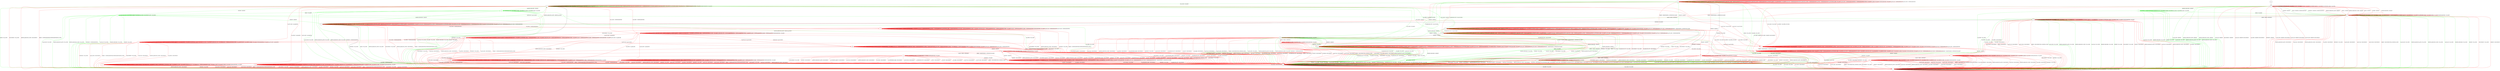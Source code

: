 digraph "" {
	graph ["Incoming time"=0.15657711029052734,
		"Outgoing time"=0.22550058364868164,
		Output="{'States': 36, 'Transitions': 837, 'Filename': '../results/ssh/OpenSSH-DropBear-cvc4-4.dot'}",
		Reference="{'States': 32, 'Transitions': 683, 'Filename': '../subjects/ssh/OpenSSH.dot'}",
		Solver=cvc4,
		Updated="{'States': 18, 'Transitions': 222, 'Filename': '../subjects/ssh/DropBear.dot'}",
		"f-measure"=0.15027624309392265,
		precision=0.3063063063063063,
		recall=0.09956076134699854
	];
	a -> a	[key=0,
		label="CH_OPEN / CH_MAX"];
	a -> a	[key=1,
		label="CH_EOF / NO_RESP"];
	a -> a	[key=2,
		color=green,
		label="UA_PK_NOK / NO_RESP"];
	a -> a	[key=3,
		color=green,
		label="SERVICE_REQUEST_AUTH / SERVICE_ACCEPT"];
	a -> a	[key=4,
		color=green,
		label="SERVICE_REQUEST_CONN / SERVICE_ACCEPT"];
	a -> a	[key=5,
		color=green,
		label="UA_PK_OK / NO_RESP"];
	a -> a	[key=6,
		color=red,
		label="SERVICE_REQUEST_AUTH / UNIMPLEMENTED"];
	a -> a	[key=7,
		color=red,
		label="CH_WINDOW_ADJUST / NO_RESP"];
	a -> a	[key=8,
		color=red,
		label="DEBUG / NO_RESP"];
	a -> a	[key=9,
		color=red,
		label="UA_PK_OK / UNIMPLEMENTED"];
	a -> a	[key=10,
		color=red,
		label="SERVICE_REQUEST_CONN / UNIMPLEMENTED"];
	a -> a	[key=11,
		color=red,
		label="UA_NONE / UNIMPLEMENTED"];
	a -> a	[key=12,
		color=red,
		label="CH_EXTENDED_DATA / NO_RESP"];
	a -> a	[key=13,
		color=red,
		label="UA_PK_NOK / UNIMPLEMENTED"];
	a -> a	[key=14,
		color=red,
		label="KEX30 / UNIMPLEMENTED"];
	a -> a	[key=15,
		color=red,
		label="IGNORE / NO_RESP"];
	a -> a	[key=16,
		color=red,
		label="CH_DATA / NO_RESP"];
	a -> a	[key=17,
		color=red,
		label="UNIMPLEMENTED / NO_RESP"];
	a -> a	[key=18,
		color=red,
		label="UA_PW_OK / UNIMPLEMENTED"];
	a -> a	[key=19,
		color=red,
		label="UA_PW_NOK / UNIMPLEMENTED"];
	a -> c	[key=0,
		color=green,
		label="CH_CLOSE / NO_RESP"];
	a -> d	[key=0,
		label="NEWKEYS / NO_CONN"];
	a -> d	[key=1,
		color=green,
		label="KEX30 / NO_CONN"];
	a -> d	[key=2,
		color=green,
		label="CH_DATA / NO_CONN"];
	a -> d	[key=3,
		color=red,
		label="DISCONNECT / NO_CONN"];
	a -> k	[key=0,
		color=red,
		label="CH_REQUEST_PTY / CH_SUCCESS"];
	a -> l	[key=0,
		color=red,
		label="REKEY / KEXINIT|KEX31+NEWKEYS|NO_RESP"];
	a -> m	[key=0,
		color=green,
		label="KEXINIT / KEXINIT"];
	a -> n	[key=0,
		color=green,
		label="CH_REQUEST_PTY / CH_SUCCESS"];
	r	[color=green];
	a -> r	[key=0,
		color=green,
		label="KEXINIT_PROCEED / KEXINIT"];
	t	[color=red];
	a -> t	[key=0,
		color=red,
		label="CH_CLOSE / CH_CLOSE"];
	ff	[color=red];
	a -> ff	[key=0,
		color=red,
		label="KEXINIT / KEXINIT"];
	b -> b	[key=0,
		label="CH_CLOSE / CH_NONE"];
	b -> b	[key=1,
		label="CH_REQUEST_PTY / CH_NONE"];
	b -> b	[key=2,
		label="CH_EOF / CH_NONE"];
	b -> b	[key=3,
		label="CH_DATA / CH_NONE"];
	b -> b	[key=4,
		color=red,
		label="CH_WINDOW_ADJUST / CH_NONE"];
	b -> b	[key=5,
		color=red,
		label="CH_EXTENDED_DATA / CH_NONE"];
	b -> d	[key=0,
		color=green,
		label="CH_OPEN / KEXINIT"];
	b -> d	[key=1,
		color=red,
		label="CH_OPEN / KEXINIT+DISCONNECT"];
	b -> g	[key=0,
		label="KEXINIT / KEXINIT"];
	b -> g	[key=1,
		color=green,
		label="KEX30 / KEXINIT+UNIMPLEMENTED"];
	b -> g	[key=2,
		color=green,
		label="NEWKEYS / KEXINIT+UNIMPLEMENTED"];
	b -> g	[key=3,
		color=red,
		label="SERVICE_REQUEST_AUTH / KEXINIT"];
	b -> g	[key=4,
		color=red,
		label="DEBUG / KEXINIT"];
	b -> g	[key=5,
		color=red,
		label="SERVICE_REQUEST_CONN / KEXINIT"];
	b -> g	[key=6,
		color=red,
		label="KEX30 / KEXINIT"];
	b -> g	[key=7,
		color=red,
		label="IGNORE / KEXINIT"];
	b -> g	[key=8,
		color=red,
		label="UNIMPLEMENTED / KEXINIT"];
	b -> i	[key=0,
		color=red,
		label="REKEY / KEXINIT|KEX31+NEWKEYS|NO_RESP"];
	b -> j	[key=0,
		color=green,
		label="UA_PK_NOK / KEXINIT"];
	b -> j	[key=1,
		color=green,
		label="SERVICE_REQUEST_AUTH / KEXINIT"];
	b -> j	[key=2,
		color=green,
		label="SERVICE_REQUEST_CONN / KEXINIT"];
	b -> j	[key=3,
		color=green,
		label="UA_PK_OK / KEXINIT"];
	b -> j	[key=4,
		color=red,
		label="DISCONNECT / KEXINIT"];
	b -> j	[key=5,
		color=red,
		label="UA_PK_OK / KEXINIT+DISCONNECT"];
	b -> j	[key=6,
		color=red,
		label="UA_NONE / KEXINIT+DISCONNECT"];
	b -> j	[key=7,
		color=red,
		label="NEWKEYS / KEXINIT"];
	b -> j	[key=8,
		color=red,
		label="UA_PK_NOK / KEXINIT+DISCONNECT"];
	b -> j	[key=9,
		color=red,
		label="UA_PW_OK / KEXINIT+DISCONNECT"];
	b -> j	[key=10,
		color=red,
		label="UA_PW_NOK / KEXINIT+DISCONNECT"];
	o	[color=green];
	b -> o	[key=0,
		color=green,
		label="KEXINIT_PROCEED / KEXINIT"];
	c -> c	[key=0,
		label="SERVICE_REQUEST_AUTH / SERVICE_ACCEPT"];
	c -> c	[key=1,
		label="CH_CLOSE / CH_NONE"];
	c -> c	[key=2,
		label="CH_REQUEST_PTY / CH_NONE"];
	c -> c	[key=3,
		label="CH_EOF / CH_NONE"];
	c -> c	[key=4,
		label="CH_DATA / CH_NONE"];
	c -> c	[key=5,
		color=green,
		label="UA_PK_NOK / NO_RESP"];
	c -> c	[key=6,
		color=green,
		label="SERVICE_REQUEST_CONN / SERVICE_ACCEPT"];
	c -> c	[key=7,
		color=green,
		label="UA_PK_OK / NO_RESP"];
	c -> c	[key=8,
		color=red,
		label="KEXINIT / UNIMPLEMENTED"];
	c -> c	[key=9,
		color=red,
		label="CH_WINDOW_ADJUST / CH_NONE"];
	c -> c	[key=10,
		color=red,
		label="DEBUG / NO_RESP"];
	c -> c	[key=11,
		color=red,
		label="CH_EXTENDED_DATA / CH_NONE"];
	c -> c	[key=12,
		color=red,
		label="KEX30 / UNIMPLEMENTED"];
	c -> c	[key=13,
		color=red,
		label="IGNORE / NO_RESP"];
	c -> c	[key=14,
		color=red,
		label="UNIMPLEMENTED / NO_RESP"];
	c -> j	[key=0,
		label="NEWKEYS / NO_CONN"];
	c -> j	[key=1,
		color=green,
		label="KEX30 / NO_CONN"];
	c -> j	[key=2,
		color=red,
		label="DISCONNECT / NO_CONN"];
	c -> j	[key=3,
		color=red,
		label="SERVICE_REQUEST_CONN / DISCONNECT"];
	c -> j	[key=4,
		color=red,
		label="REKEY / UNIMPLEMENTED|UNIMPLEMENTED|NO_CONN"];
	c -> l	[key=0,
		color=green,
		label="CH_OPEN / CH_OPEN_SUCCESS"];
	p	[color=green];
	c -> p	[key=0,
		color=green,
		label="KEXINIT_PROCEED / KEXINIT"];
	q	[color=green];
	c -> q	[key=0,
		color=green,
		label="KEXINIT / KEXINIT"];
	c -> t	[key=0,
		color=red,
		label="UA_PK_OK / UA_SUCCESS"];
	c -> t	[key=1,
		color=red,
		label="UA_PW_OK / UA_SUCCESS"];
	u	[color=red];
	c -> u	[key=0,
		color=red,
		label="UA_PW_NOK / UA_FAILURE"];
	v	[color=red];
	c -> v	[key=0,
		color=red,
		label="UA_NONE / UA_FAILURE"];
	w	[color=red];
	c -> w	[key=0,
		color=red,
		label="UA_PK_NOK / UA_FAILURE"];
	x	[color=red];
	c -> x	[key=0,
		color=red,
		label="CH_OPEN / UNIMPLEMENTED"];
	d -> d	[key=0,
		label="KEXINIT / NO_CONN"];
	d -> d	[key=1,
		label="SERVICE_REQUEST_AUTH / NO_CONN"];
	d -> d	[key=2,
		label="UA_PK_OK / NO_CONN"];
	d -> d	[key=3,
		label="SERVICE_REQUEST_CONN / NO_CONN"];
	d -> d	[key=4,
		label="NEWKEYS / NO_CONN"];
	d -> d	[key=5,
		label="UA_PK_NOK / NO_CONN"];
	d -> d	[key=6,
		label="CH_OPEN / CH_MAX"];
	d -> d	[key=7,
		label="CH_REQUEST_PTY / NO_CONN"];
	d -> d	[key=8,
		label="KEX30 / NO_CONN"];
	d -> d	[key=9,
		label="CH_EOF / NO_CONN"];
	d -> d	[key=10,
		label="CH_DATA / NO_CONN"];
	d -> d	[key=11,
		color=green,
		label="KEXINIT_PROCEED / NO_CONN"];
	d -> d	[key=12,
		color=red,
		label="DISCONNECT / NO_CONN"];
	d -> d	[key=13,
		color=red,
		label="CH_WINDOW_ADJUST / NO_CONN"];
	d -> d	[key=14,
		color=red,
		label="DEBUG / NO_CONN"];
	d -> d	[key=15,
		color=red,
		label="UA_NONE / NO_CONN"];
	d -> d	[key=16,
		color=red,
		label="CH_EXTENDED_DATA / NO_CONN"];
	d -> d	[key=17,
		color=red,
		label="IGNORE / NO_CONN"];
	d -> d	[key=18,
		color=red,
		label="UNIMPLEMENTED / NO_CONN"];
	d -> d	[key=19,
		color=red,
		label="UA_PW_OK / NO_CONN"];
	d -> d	[key=20,
		color=red,
		label="UA_PW_NOK / NO_CONN"];
	d -> d	[key=21,
		color=red,
		label="REKEY / NO_CONN|NO_CONN|NO_CONN"];
	d -> j	[key=0,
		label="CH_CLOSE / NO_CONN"];
	e -> d	[key=0,
		color=green,
		label="UA_PK_NOK / NO_CONN"];
	e -> d	[key=1,
		color=green,
		label="SERVICE_REQUEST_AUTH / NO_CONN"];
	e -> d	[key=2,
		color=green,
		label="SERVICE_REQUEST_CONN / NO_CONN"];
	e -> d	[key=3,
		color=green,
		label="CH_REQUEST_PTY / NO_CONN"];
	e -> d	[key=4,
		color=green,
		label="CH_DATA / NO_CONN"];
	e -> d	[key=5,
		color=green,
		label="UA_PK_OK / NO_CONN"];
	e -> d	[key=6,
		color=green,
		label="KEXINIT_PROCEED / NO_CONN"];
	e -> d	[key=7,
		color=green,
		label="KEXINIT / NO_CONN"];
	e -> d	[key=8,
		color=green,
		label="CH_EOF / NO_CONN"];
	e -> d	[key=9,
		color=red,
		label="DISCONNECT / NO_CONN"];
	e -> d	[key=10,
		color=red,
		label="KEXINIT / DISCONNECT"];
	e -> d	[key=11,
		color=red,
		label="SERVICE_REQUEST_AUTH / DISCONNECT"];
	e -> d	[key=12,
		color=red,
		label="CH_WINDOW_ADJUST / DISCONNECT"];
	e -> d	[key=13,
		color=red,
		label="UA_PK_OK / DISCONNECT"];
	e -> d	[key=14,
		color=red,
		label="SERVICE_REQUEST_CONN / DISCONNECT"];
	e -> d	[key=15,
		color=red,
		label="UA_NONE / DISCONNECT"];
	e -> d	[key=16,
		color=red,
		label="CH_EXTENDED_DATA / DISCONNECT"];
	e -> d	[key=17,
		color=red,
		label="UA_PK_NOK / DISCONNECT"];
	e -> d	[key=18,
		color=red,
		label="CH_REQUEST_PTY / DISCONNECT"];
	e -> d	[key=19,
		color=red,
		label="KEX30 / DISCONNECT"];
	e -> d	[key=20,
		color=red,
		label="CH_EOF / DISCONNECT"];
	e -> d	[key=21,
		color=red,
		label="CH_DATA / DISCONNECT"];
	e -> d	[key=22,
		color=red,
		label="UA_PW_OK / DISCONNECT"];
	e -> d	[key=23,
		color=red,
		label="UA_PW_NOK / DISCONNECT"];
	e -> d	[key=24,
		color=red,
		label="REKEY / DISCONNECT|NO_CONN|NO_CONN"];
	e -> e	[key=0,
		label="CH_OPEN / CH_MAX"];
	e -> e	[key=1,
		color=green,
		label="KEX30 / UNIMPLEMENTED"];
	e -> e	[key=2,
		color=red,
		label="DEBUG / NO_RESP"];
	e -> e	[key=3,
		color=red,
		label="IGNORE / NO_RESP"];
	e -> e	[key=4,
		color=red,
		label="UNIMPLEMENTED / NO_RESP"];
	e -> j	[key=0,
		color=green,
		label="CH_CLOSE / NO_CONN"];
	e -> j	[key=1,
		color=red,
		label="CH_CLOSE / DISCONNECT"];
	e -> l	[key=0,
		label="NEWKEYS / NO_RESP"];
	f -> d	[key=0,
		color=green,
		label="CH_OPEN / NO_CONN"];
	f -> d	[key=1,
		color=red,
		label="CH_OPEN / DISCONNECT"];
	f -> f	[key=0,
		label="CH_CLOSE / CH_NONE"];
	f -> f	[key=1,
		label="CH_REQUEST_PTY / CH_NONE"];
	f -> f	[key=2,
		label="CH_EOF / CH_NONE"];
	f -> f	[key=3,
		label="CH_DATA / CH_NONE"];
	f -> f	[key=4,
		color=green,
		label="KEX30 / UNIMPLEMENTED"];
	f -> f	[key=5,
		color=red,
		label="CH_WINDOW_ADJUST / CH_NONE"];
	f -> f	[key=6,
		color=red,
		label="DEBUG / NO_RESP"];
	f -> f	[key=7,
		color=red,
		label="CH_EXTENDED_DATA / CH_NONE"];
	f -> f	[key=8,
		color=red,
		label="IGNORE / NO_RESP"];
	f -> f	[key=9,
		color=red,
		label="UNIMPLEMENTED / NO_RESP"];
	f -> i	[key=0,
		label="NEWKEYS / NO_RESP"];
	f -> j	[key=0,
		color=green,
		label="UA_PK_NOK / NO_CONN"];
	f -> j	[key=1,
		color=green,
		label="SERVICE_REQUEST_AUTH / NO_CONN"];
	f -> j	[key=2,
		color=green,
		label="SERVICE_REQUEST_CONN / NO_CONN"];
	f -> j	[key=3,
		color=green,
		label="UA_PK_OK / NO_CONN"];
	f -> j	[key=4,
		color=green,
		label="KEXINIT_PROCEED / NO_CONN"];
	f -> j	[key=5,
		color=green,
		label="KEXINIT / NO_CONN"];
	f -> j	[key=6,
		color=red,
		label="DISCONNECT / NO_CONN"];
	f -> j	[key=7,
		color=red,
		label="KEXINIT / DISCONNECT"];
	f -> j	[key=8,
		color=red,
		label="SERVICE_REQUEST_AUTH / DISCONNECT"];
	f -> j	[key=9,
		color=red,
		label="UA_PK_OK / DISCONNECT"];
	f -> j	[key=10,
		color=red,
		label="SERVICE_REQUEST_CONN / DISCONNECT"];
	f -> j	[key=11,
		color=red,
		label="UA_NONE / DISCONNECT"];
	f -> j	[key=12,
		color=red,
		label="UA_PK_NOK / DISCONNECT"];
	f -> j	[key=13,
		color=red,
		label="KEX30 / DISCONNECT"];
	f -> j	[key=14,
		color=red,
		label="UA_PW_OK / DISCONNECT"];
	f -> j	[key=15,
		color=red,
		label="UA_PW_NOK / DISCONNECT"];
	f -> j	[key=16,
		color=red,
		label="REKEY / DISCONNECT|NO_CONN|NO_CONN"];
	g -> d	[key=0,
		color=green,
		label="CH_OPEN / NO_CONN"];
	g -> d	[key=1,
		color=red,
		label="CH_OPEN / DISCONNECT"];
	g -> f	[key=0,
		label="KEX30 / KEX31+NEWKEYS"];
	g -> g	[key=0,
		label="CH_CLOSE / CH_NONE"];
	g -> g	[key=1,
		label="CH_REQUEST_PTY / CH_NONE"];
	g -> g	[key=2,
		label="CH_EOF / CH_NONE"];
	g -> g	[key=3,
		label="CH_DATA / CH_NONE"];
	g -> g	[key=4,
		color=green,
		label="NEWKEYS / UNIMPLEMENTED"];
	g -> g	[key=5,
		color=red,
		label="CH_WINDOW_ADJUST / CH_NONE"];
	g -> g	[key=6,
		color=red,
		label="DEBUG / NO_RESP"];
	g -> g	[key=7,
		color=red,
		label="CH_EXTENDED_DATA / CH_NONE"];
	g -> g	[key=8,
		color=red,
		label="IGNORE / NO_RESP"];
	g -> g	[key=9,
		color=red,
		label="UNIMPLEMENTED / NO_RESP"];
	g -> j	[key=0,
		color=green,
		label="UA_PK_NOK / NO_CONN"];
	g -> j	[key=1,
		color=green,
		label="SERVICE_REQUEST_AUTH / NO_CONN"];
	g -> j	[key=2,
		color=green,
		label="SERVICE_REQUEST_CONN / NO_CONN"];
	g -> j	[key=3,
		color=green,
		label="UA_PK_OK / NO_CONN"];
	g -> j	[key=4,
		color=green,
		label="KEXINIT_PROCEED / NO_CONN"];
	g -> j	[key=5,
		color=green,
		label="KEXINIT / NO_CONN"];
	g -> j	[key=6,
		color=red,
		label="DISCONNECT / NO_CONN"];
	g -> j	[key=7,
		color=red,
		label="KEXINIT / DISCONNECT"];
	g -> j	[key=8,
		color=red,
		label="SERVICE_REQUEST_AUTH / DISCONNECT"];
	g -> j	[key=9,
		color=red,
		label="UA_PK_OK / DISCONNECT"];
	g -> j	[key=10,
		color=red,
		label="SERVICE_REQUEST_CONN / DISCONNECT"];
	g -> j	[key=11,
		color=red,
		label="UA_NONE / DISCONNECT"];
	g -> j	[key=12,
		color=red,
		label="NEWKEYS / NO_CONN"];
	g -> j	[key=13,
		color=red,
		label="UA_PK_NOK / DISCONNECT"];
	g -> j	[key=14,
		color=red,
		label="UA_PW_OK / DISCONNECT"];
	g -> j	[key=15,
		color=red,
		label="UA_PW_NOK / DISCONNECT"];
	g -> j	[key=16,
		color=red,
		label="REKEY / DISCONNECT|NO_CONN|NO_CONN"];
	h -> b	[key=0];
	i -> c	[key=0,
		color=green,
		label="UA_PK_OK / UA_SUCCESS"];
	i -> c	[key=1,
		color=red,
		label="SERVICE_REQUEST_AUTH / SERVICE_ACCEPT"];
	i -> d	[key=0,
		color=green,
		label="CH_OPEN / NO_CONN"];
	i -> i	[key=0,
		label="CH_CLOSE / CH_NONE"];
	i -> i	[key=1,
		label="CH_REQUEST_PTY / CH_NONE"];
	i -> i	[key=2,
		label="CH_EOF / CH_NONE"];
	i -> i	[key=3,
		label="CH_DATA / CH_NONE"];
	i -> i	[key=4,
		color=green,
		label="UA_PK_NOK / UA_FAILURE"];
	i -> i	[key=5,
		color=green,
		label="SERVICE_REQUEST_AUTH / SERVICE_ACCEPT"];
	i -> i	[key=6,
		color=red,
		label="KEXINIT / UNIMPLEMENTED"];
	i -> i	[key=7,
		color=red,
		label="CH_WINDOW_ADJUST / CH_NONE"];
	i -> i	[key=8,
		color=red,
		label="DEBUG / NO_RESP"];
	i -> i	[key=9,
		color=red,
		label="UA_PK_OK / UNIMPLEMENTED"];
	i -> i	[key=10,
		color=red,
		label="UA_NONE / UNIMPLEMENTED"];
	i -> i	[key=11,
		color=red,
		label="CH_EXTENDED_DATA / CH_NONE"];
	i -> i	[key=12,
		color=red,
		label="UA_PK_NOK / UNIMPLEMENTED"];
	i -> i	[key=13,
		color=red,
		label="KEX30 / UNIMPLEMENTED"];
	i -> i	[key=14,
		color=red,
		label="IGNORE / NO_RESP"];
	i -> i	[key=15,
		color=red,
		label="UNIMPLEMENTED / NO_RESP"];
	i -> i	[key=16,
		color=red,
		label="UA_PW_OK / UNIMPLEMENTED"];
	i -> i	[key=17,
		color=red,
		label="UA_PW_NOK / UNIMPLEMENTED"];
	i -> j	[key=0,
		label="NEWKEYS / NO_CONN"];
	i -> j	[key=1,
		color=green,
		label="KEX30 / NO_CONN"];
	i -> j	[key=2,
		color=green,
		label="SERVICE_REQUEST_CONN / NO_CONN"];
	i -> j	[key=3,
		color=red,
		label="DISCONNECT / NO_CONN"];
	i -> j	[key=4,
		color=red,
		label="SERVICE_REQUEST_CONN / DISCONNECT"];
	i -> j	[key=5,
		color=red,
		label="REKEY / UNIMPLEMENTED|UNIMPLEMENTED|NO_CONN"];
	i -> p	[key=0,
		color=green,
		label="KEXINIT_PROCEED / KEXINIT"];
	i -> q	[key=0,
		color=green,
		label="KEXINIT / KEXINIT"];
	s	[color=red];
	i -> s	[key=0,
		color=red,
		label="CH_OPEN / UNIMPLEMENTED"];
	j -> d	[key=0,
		label="CH_OPEN / NO_CONN"];
	j -> j	[key=0,
		label="KEXINIT / NO_CONN"];
	j -> j	[key=1,
		label="SERVICE_REQUEST_AUTH / NO_CONN"];
	j -> j	[key=2,
		label="UA_PK_OK / NO_CONN"];
	j -> j	[key=3,
		label="SERVICE_REQUEST_CONN / NO_CONN"];
	j -> j	[key=4,
		label="NEWKEYS / NO_CONN"];
	j -> j	[key=5,
		label="UA_PK_NOK / NO_CONN"];
	j -> j	[key=6,
		label="CH_CLOSE / CH_NONE"];
	j -> j	[key=7,
		label="CH_REQUEST_PTY / CH_NONE"];
	j -> j	[key=8,
		label="KEX30 / NO_CONN"];
	j -> j	[key=9,
		label="CH_EOF / CH_NONE"];
	j -> j	[key=10,
		label="CH_DATA / CH_NONE"];
	j -> j	[key=11,
		color=green,
		label="KEXINIT_PROCEED / NO_CONN"];
	j -> j	[key=12,
		color=red,
		label="DISCONNECT / NO_CONN"];
	j -> j	[key=13,
		color=red,
		label="CH_WINDOW_ADJUST / CH_NONE"];
	j -> j	[key=14,
		color=red,
		label="DEBUG / NO_CONN"];
	j -> j	[key=15,
		color=red,
		label="UA_NONE / NO_CONN"];
	j -> j	[key=16,
		color=red,
		label="CH_EXTENDED_DATA / CH_NONE"];
	j -> j	[key=17,
		color=red,
		label="IGNORE / NO_CONN"];
	j -> j	[key=18,
		color=red,
		label="UNIMPLEMENTED / NO_CONN"];
	j -> j	[key=19,
		color=red,
		label="UA_PW_OK / NO_CONN"];
	j -> j	[key=20,
		color=red,
		label="UA_PW_NOK / NO_CONN"];
	j -> j	[key=21,
		color=red,
		label="REKEY / NO_CONN|NO_CONN|NO_CONN"];
	k -> c	[key=0,
		color=green,
		label="CH_CLOSE / CH_EOF"];
	k -> d	[key=0,
		label="NEWKEYS / NO_CONN"];
	k -> d	[key=1,
		color=green,
		label="KEX30 / NO_CONN"];
	k -> d	[key=2,
		color=green,
		label="CH_REQUEST_PTY / NO_CONN"];
	k -> d	[key=3,
		color=red,
		label="DISCONNECT / NO_CONN"];
	k -> d	[key=4,
		color=red,
		label="CH_REQUEST_PTY / DISCONNECT"];
	k -> k	[key=0,
		label="CH_OPEN / CH_MAX"];
	k -> k	[key=1,
		label="CH_DATA / NO_RESP"];
	k -> k	[key=2,
		color=green,
		label="UA_PK_NOK / NO_RESP"];
	k -> k	[key=3,
		color=green,
		label="SERVICE_REQUEST_AUTH / SERVICE_ACCEPT"];
	k -> k	[key=4,
		color=green,
		label="SERVICE_REQUEST_CONN / SERVICE_ACCEPT"];
	k -> k	[key=5,
		color=green,
		label="UA_PK_OK / NO_RESP"];
	k -> k	[key=6,
		color=red,
		label="SERVICE_REQUEST_AUTH / UNIMPLEMENTED"];
	k -> k	[key=7,
		color=red,
		label="CH_WINDOW_ADJUST / NO_RESP"];
	k -> k	[key=8,
		color=red,
		label="DEBUG / NO_RESP"];
	k -> k	[key=9,
		color=red,
		label="UA_PK_OK / UNIMPLEMENTED"];
	k -> k	[key=10,
		color=red,
		label="SERVICE_REQUEST_CONN / UNIMPLEMENTED"];
	k -> k	[key=11,
		color=red,
		label="UA_NONE / UNIMPLEMENTED"];
	k -> k	[key=12,
		color=red,
		label="CH_EXTENDED_DATA / NO_RESP"];
	k -> k	[key=13,
		color=red,
		label="UA_PK_NOK / UNIMPLEMENTED"];
	k -> k	[key=14,
		color=red,
		label="KEX30 / UNIMPLEMENTED"];
	k -> k	[key=15,
		color=red,
		label="IGNORE / NO_RESP"];
	k -> k	[key=16,
		color=red,
		label="CH_EOF / NO_RESP"];
	k -> k	[key=17,
		color=red,
		label="UNIMPLEMENTED / NO_RESP"];
	k -> k	[key=18,
		color=red,
		label="UA_PW_OK / UNIMPLEMENTED"];
	k -> k	[key=19,
		color=red,
		label="UA_PW_NOK / UNIMPLEMENTED"];
	k -> m	[key=0,
		label="KEXINIT / KEXINIT"];
	k -> n	[key=0,
		color=green,
		label="CH_EOF / CH_EOF"];
	k -> n	[key=1,
		color=red,
		label="REKEY / KEXINIT|KEX31+NEWKEYS|NO_RESP"];
	k -> r	[key=0,
		color=green,
		label="KEXINIT_PROCEED / KEXINIT"];
	k -> t	[key=0,
		color=red,
		label="CH_CLOSE / CH_CLOSE"];
	l -> a	[key=0,
		color=green,
		label="CH_EOF / CH_EOF"];
	l -> c	[key=0,
		color=green,
		label="CH_CLOSE / CH_EOF"];
	l -> d	[key=0,
		label="NEWKEYS / NO_CONN"];
	l -> d	[key=1,
		color=green,
		label="KEX30 / NO_CONN"];
	l -> d	[key=2,
		color=red,
		label="DISCONNECT / NO_CONN"];
	l -> k	[key=0,
		color=green,
		label="CH_REQUEST_PTY / CH_SUCCESS"];
	l -> l	[key=0,
		label="CH_OPEN / CH_MAX"];
	l -> l	[key=1,
		label="CH_DATA / NO_RESP"];
	l -> l	[key=2,
		color=green,
		label="UA_PK_NOK / NO_RESP"];
	l -> l	[key=3,
		color=green,
		label="SERVICE_REQUEST_AUTH / SERVICE_ACCEPT"];
	l -> l	[key=4,
		color=green,
		label="SERVICE_REQUEST_CONN / SERVICE_ACCEPT"];
	l -> l	[key=5,
		color=green,
		label="UA_PK_OK / NO_RESP"];
	l -> l	[key=6,
		color=red,
		label="SERVICE_REQUEST_AUTH / NO_RESP"];
	l -> l	[key=7,
		color=red,
		label="CH_WINDOW_ADJUST / NO_RESP"];
	l -> l	[key=8,
		color=red,
		label="DEBUG / NO_RESP"];
	l -> l	[key=9,
		color=red,
		label="UA_PK_OK / UNIMPLEMENTED"];
	l -> l	[key=10,
		color=red,
		label="SERVICE_REQUEST_CONN / NO_RESP"];
	l -> l	[key=11,
		color=red,
		label="UA_NONE / UNIMPLEMENTED"];
	l -> l	[key=12,
		color=red,
		label="CH_EXTENDED_DATA / NO_RESP"];
	l -> l	[key=13,
		color=red,
		label="UA_PK_NOK / UNIMPLEMENTED"];
	l -> l	[key=14,
		color=red,
		label="KEX30 / NO_RESP"];
	l -> l	[key=15,
		color=red,
		label="IGNORE / NO_RESP"];
	l -> l	[key=16,
		color=red,
		label="CH_EOF / NO_RESP"];
	l -> l	[key=17,
		color=red,
		label="UNIMPLEMENTED / NO_RESP"];
	l -> l	[key=18,
		color=red,
		label="UA_PW_OK / UNIMPLEMENTED"];
	l -> l	[key=19,
		color=red,
		label="UA_PW_NOK / UNIMPLEMENTED"];
	l -> l	[key=20,
		color=red,
		label="REKEY / KEXINIT|KEX31+NEWKEYS|NO_RESP"];
	l -> m	[key=0,
		color=green,
		label="KEXINIT / KEXINIT"];
	l -> n	[key=0,
		color=red,
		label="CH_REQUEST_PTY / CH_SUCCESS"];
	l -> r	[key=0,
		color=green,
		label="KEXINIT_PROCEED / KEXINIT"];
	z	[color=red];
	l -> z	[key=0,
		color=red,
		label="CH_CLOSE / CH_CLOSE"];
	l -> ff	[key=0,
		color=red,
		label="KEXINIT / KEXINIT"];
	m -> d	[key=0,
		color=green,
		label="UA_PK_NOK / NO_CONN"];
	m -> d	[key=1,
		color=green,
		label="SERVICE_REQUEST_AUTH / NO_CONN"];
	m -> d	[key=2,
		color=green,
		label="SERVICE_REQUEST_CONN / NO_CONN"];
	m -> d	[key=3,
		color=green,
		label="NEWKEYS / UNIMPLEMENTED"];
	m -> d	[key=4,
		color=green,
		label="CH_REQUEST_PTY / NO_CONN"];
	m -> d	[key=5,
		color=green,
		label="CH_DATA / NO_CONN"];
	m -> d	[key=6,
		color=green,
		label="UA_PK_OK / NO_CONN"];
	m -> d	[key=7,
		color=green,
		label="KEXINIT_PROCEED / NO_CONN"];
	m -> d	[key=8,
		color=green,
		label="KEXINIT / NO_CONN"];
	m -> d	[key=9,
		color=green,
		label="CH_EOF / NO_CONN"];
	m -> d	[key=10,
		color=red,
		label="DISCONNECT / NO_CONN"];
	m -> d	[key=11,
		color=red,
		label="KEXINIT / DISCONNECT"];
	m -> d	[key=12,
		color=red,
		label="SERVICE_REQUEST_AUTH / DISCONNECT"];
	m -> d	[key=13,
		color=red,
		label="CH_WINDOW_ADJUST / DISCONNECT"];
	m -> d	[key=14,
		color=red,
		label="UA_PK_OK / DISCONNECT"];
	m -> d	[key=15,
		color=red,
		label="SERVICE_REQUEST_CONN / DISCONNECT"];
	m -> d	[key=16,
		color=red,
		label="UA_NONE / DISCONNECT"];
	m -> d	[key=17,
		color=red,
		label="CH_EXTENDED_DATA / DISCONNECT"];
	m -> d	[key=18,
		color=red,
		label="NEWKEYS / NO_CONN"];
	m -> d	[key=19,
		color=red,
		label="UA_PK_NOK / DISCONNECT"];
	m -> d	[key=20,
		color=red,
		label="CH_REQUEST_PTY / DISCONNECT"];
	m -> d	[key=21,
		color=red,
		label="CH_EOF / DISCONNECT"];
	m -> d	[key=22,
		color=red,
		label="CH_DATA / DISCONNECT"];
	m -> d	[key=23,
		color=red,
		label="UA_PW_OK / DISCONNECT"];
	m -> d	[key=24,
		color=red,
		label="UA_PW_NOK / DISCONNECT"];
	m -> d	[key=25,
		color=red,
		label="REKEY / DISCONNECT|NO_CONN|NO_CONN"];
	m -> e	[key=0,
		color=green,
		label="KEX30 / KEX31+NEWKEYS"];
	m -> j	[key=0,
		color=green,
		label="CH_CLOSE / NO_CONN"];
	m -> j	[key=1,
		color=red,
		label="CH_CLOSE / DISCONNECT"];
	m -> m	[key=0,
		label="CH_OPEN / CH_MAX"];
	m -> m	[key=1,
		color=red,
		label="DEBUG / NO_RESP"];
	m -> m	[key=2,
		color=red,
		label="IGNORE / NO_RESP"];
	m -> m	[key=3,
		color=red,
		label="UNIMPLEMENTED / NO_RESP"];
	jj	[color=red];
	m -> jj	[key=0,
		color=red,
		label="KEX30 / KEX31+NEWKEYS"];
	n -> c	[key=0,
		color=green,
		label="CH_CLOSE / NO_RESP"];
	n -> d	[key=0,
		label="NEWKEYS / NO_CONN"];
	n -> d	[key=1,
		color=green,
		label="KEX30 / NO_CONN"];
	n -> d	[key=2,
		color=green,
		label="CH_REQUEST_PTY / NO_CONN"];
	n -> d	[key=3,
		color=green,
		label="CH_DATA / NO_CONN"];
	n -> d	[key=4,
		color=red,
		label="DISCONNECT / NO_CONN"];
	n -> d	[key=5,
		color=red,
		label="CH_REQUEST_PTY / DISCONNECT"];
	n -> m	[key=0,
		label="KEXINIT / KEXINIT"];
	n -> n	[key=0,
		label="CH_OPEN / CH_MAX"];
	n -> n	[key=1,
		label="CH_EOF / NO_RESP"];
	n -> n	[key=2,
		color=green,
		label="UA_PK_NOK / NO_RESP"];
	n -> n	[key=3,
		color=green,
		label="SERVICE_REQUEST_AUTH / SERVICE_ACCEPT"];
	n -> n	[key=4,
		color=green,
		label="SERVICE_REQUEST_CONN / SERVICE_ACCEPT"];
	n -> n	[key=5,
		color=green,
		label="UA_PK_OK / NO_RESP"];
	n -> n	[key=6,
		color=red,
		label="SERVICE_REQUEST_AUTH / NO_RESP"];
	n -> n	[key=7,
		color=red,
		label="CH_WINDOW_ADJUST / NO_RESP"];
	n -> n	[key=8,
		color=red,
		label="DEBUG / NO_RESP"];
	n -> n	[key=9,
		color=red,
		label="UA_PK_OK / UNIMPLEMENTED"];
	n -> n	[key=10,
		color=red,
		label="SERVICE_REQUEST_CONN / NO_RESP"];
	n -> n	[key=11,
		color=red,
		label="UA_NONE / UNIMPLEMENTED"];
	n -> n	[key=12,
		color=red,
		label="CH_EXTENDED_DATA / NO_RESP"];
	n -> n	[key=13,
		color=red,
		label="UA_PK_NOK / UNIMPLEMENTED"];
	n -> n	[key=14,
		color=red,
		label="KEX30 / NO_RESP"];
	n -> n	[key=15,
		color=red,
		label="IGNORE / NO_RESP"];
	n -> n	[key=16,
		color=red,
		label="CH_DATA / NO_RESP"];
	n -> n	[key=17,
		color=red,
		label="UNIMPLEMENTED / NO_RESP"];
	n -> n	[key=18,
		color=red,
		label="UA_PW_OK / UNIMPLEMENTED"];
	n -> n	[key=19,
		color=red,
		label="UA_PW_NOK / UNIMPLEMENTED"];
	n -> n	[key=20,
		color=red,
		label="REKEY / KEXINIT|KEX31+NEWKEYS|NO_RESP"];
	n -> r	[key=0,
		color=green,
		label="KEXINIT_PROCEED / KEXINIT"];
	n -> z	[key=0,
		color=red,
		label="CH_CLOSE / CH_CLOSE"];
	o -> d	[key=0,
		color=green,
		label="CH_OPEN / NO_CONN"];
	o -> g	[key=0,
		color=green,
		label="KEX30 / NO_RESP"];
	o -> j	[key=0,
		color=green,
		label="UA_PK_NOK / NO_CONN"];
	o -> j	[key=1,
		color=green,
		label="SERVICE_REQUEST_AUTH / NO_CONN"];
	o -> j	[key=2,
		color=green,
		label="SERVICE_REQUEST_CONN / NO_CONN"];
	o -> j	[key=3,
		color=green,
		label="UA_PK_OK / NO_CONN"];
	o -> j	[key=4,
		color=green,
		label="KEXINIT_PROCEED / NO_CONN"];
	o -> j	[key=5,
		color=green,
		label="KEXINIT / NO_CONN"];
	o -> o	[key=0,
		color=green,
		label="NEWKEYS / UNIMPLEMENTED"];
	o -> o	[key=1,
		color=green,
		label="CH_REQUEST_PTY / CH_NONE"];
	o -> o	[key=2,
		color=green,
		label="CH_DATA / CH_NONE"];
	o -> o	[key=3,
		color=green,
		label="CH_CLOSE / CH_NONE"];
	o -> o	[key=4,
		color=green,
		label="CH_EOF / CH_NONE"];
	p -> d	[key=0,
		color=green,
		label="CH_OPEN / NO_CONN"];
	p -> j	[key=0,
		color=green,
		label="UA_PK_NOK / NO_CONN"];
	p -> j	[key=1,
		color=green,
		label="SERVICE_REQUEST_AUTH / NO_CONN"];
	p -> j	[key=2,
		color=green,
		label="SERVICE_REQUEST_CONN / NO_CONN"];
	p -> j	[key=3,
		color=green,
		label="NEWKEYS / UNIMPLEMENTED"];
	p -> j	[key=4,
		color=green,
		label="UA_PK_OK / NO_CONN"];
	p -> j	[key=5,
		color=green,
		label="KEXINIT_PROCEED / NO_CONN"];
	p -> j	[key=6,
		color=green,
		label="KEXINIT / NO_CONN"];
	p -> p	[key=0,
		color=green,
		label="CH_REQUEST_PTY / CH_NONE"];
	p -> p	[key=1,
		color=green,
		label="CH_DATA / CH_NONE"];
	p -> p	[key=2,
		color=green,
		label="CH_CLOSE / CH_NONE"];
	p -> p	[key=3,
		color=green,
		label="CH_EOF / CH_NONE"];
	p -> q	[key=0,
		color=green,
		label="KEX30 / NO_RESP"];
	q -> d	[key=0,
		color=green,
		label="CH_OPEN / NO_CONN"];
	q -> f	[key=0,
		color=green,
		label="KEX30 / KEX31+NEWKEYS"];
	q -> j	[key=0,
		color=green,
		label="UA_PK_NOK / NO_CONN"];
	q -> j	[key=1,
		color=green,
		label="SERVICE_REQUEST_AUTH / NO_CONN"];
	q -> j	[key=2,
		color=green,
		label="SERVICE_REQUEST_CONN / NO_CONN"];
	q -> j	[key=3,
		color=green,
		label="NEWKEYS / UNIMPLEMENTED"];
	q -> j	[key=4,
		color=green,
		label="UA_PK_OK / NO_CONN"];
	q -> j	[key=5,
		color=green,
		label="KEXINIT_PROCEED / NO_CONN"];
	q -> j	[key=6,
		color=green,
		label="KEXINIT / NO_CONN"];
	q -> q	[key=0,
		color=green,
		label="CH_REQUEST_PTY / CH_NONE"];
	q -> q	[key=1,
		color=green,
		label="CH_DATA / CH_NONE"];
	q -> q	[key=2,
		color=green,
		label="CH_CLOSE / CH_NONE"];
	q -> q	[key=3,
		color=green,
		label="CH_EOF / CH_NONE"];
	r -> d	[key=0,
		color=green,
		label="UA_PK_NOK / NO_CONN"];
	r -> d	[key=1,
		color=green,
		label="SERVICE_REQUEST_AUTH / NO_CONN"];
	r -> d	[key=2,
		color=green,
		label="SERVICE_REQUEST_CONN / NO_CONN"];
	r -> d	[key=3,
		color=green,
		label="NEWKEYS / UNIMPLEMENTED"];
	r -> d	[key=4,
		color=green,
		label="CH_REQUEST_PTY / NO_CONN"];
	r -> d	[key=5,
		color=green,
		label="CH_DATA / NO_CONN"];
	r -> d	[key=6,
		color=green,
		label="UA_PK_OK / NO_CONN"];
	r -> d	[key=7,
		color=green,
		label="KEXINIT_PROCEED / NO_CONN"];
	r -> d	[key=8,
		color=green,
		label="KEXINIT / NO_CONN"];
	r -> d	[key=9,
		color=green,
		label="CH_EOF / NO_CONN"];
	r -> j	[key=0,
		color=green,
		label="CH_CLOSE / NO_CONN"];
	r -> m	[key=0,
		color=green,
		label="KEX30 / NO_RESP"];
	r -> r	[key=0,
		color=green,
		label="CH_OPEN / CH_MAX"];
	s -> d	[key=0,
		color=red,
		label="DISCONNECT / NO_CONN"];
	s -> d	[key=1,
		color=red,
		label="SERVICE_REQUEST_CONN / DISCONNECT"];
	s -> d	[key=2,
		color=red,
		label="NEWKEYS / NO_CONN"];
	s -> d	[key=3,
		color=red,
		label="REKEY / UNIMPLEMENTED|UNIMPLEMENTED|NO_CONN"];
	s -> i	[key=0,
		color=red,
		label="CH_CLOSE / UNIMPLEMENTED"];
	s -> s	[key=0,
		color=red,
		label="KEXINIT / UNIMPLEMENTED"];
	s -> s	[key=1,
		color=red,
		label="CH_WINDOW_ADJUST / UNIMPLEMENTED"];
	s -> s	[key=2,
		color=red,
		label="DEBUG / NO_RESP"];
	s -> s	[key=3,
		color=red,
		label="UA_PK_OK / UNIMPLEMENTED"];
	s -> s	[key=4,
		color=red,
		label="UA_NONE / UNIMPLEMENTED"];
	s -> s	[key=5,
		color=red,
		label="CH_EXTENDED_DATA / UNIMPLEMENTED"];
	s -> s	[key=6,
		color=red,
		label="UA_PK_NOK / UNIMPLEMENTED"];
	s -> s	[key=7,
		color=red,
		label="CH_OPEN / CH_MAX"];
	s -> s	[key=8,
		color=red,
		label="CH_REQUEST_PTY / UNIMPLEMENTED"];
	s -> s	[key=9,
		color=red,
		label="KEX30 / UNIMPLEMENTED"];
	s -> s	[key=10,
		color=red,
		label="IGNORE / NO_RESP"];
	s -> s	[key=11,
		color=red,
		label="CH_EOF / UNIMPLEMENTED"];
	s -> s	[key=12,
		color=red,
		label="CH_DATA / UNIMPLEMENTED"];
	s -> s	[key=13,
		color=red,
		label="UNIMPLEMENTED / NO_RESP"];
	s -> s	[key=14,
		color=red,
		label="UA_PW_OK / UNIMPLEMENTED"];
	s -> s	[key=15,
		color=red,
		label="UA_PW_NOK / UNIMPLEMENTED"];
	s -> x	[key=0,
		color=red,
		label="SERVICE_REQUEST_AUTH / SERVICE_ACCEPT"];
	t -> a	[key=0,
		color=red,
		label="CH_OPEN / CH_OPEN_SUCCESS"];
	t -> j	[key=0,
		color=red,
		label="DISCONNECT / NO_CONN"];
	t -> j	[key=1,
		color=red,
		label="NEWKEYS / NO_CONN"];
	t -> t	[key=0,
		color=red,
		label="SERVICE_REQUEST_AUTH / UNIMPLEMENTED"];
	t -> t	[key=1,
		color=red,
		label="CH_WINDOW_ADJUST / CH_NONE"];
	t -> t	[key=2,
		color=red,
		label="DEBUG / NO_RESP"];
	t -> t	[key=3,
		color=red,
		label="UA_PK_OK / UNIMPLEMENTED"];
	t -> t	[key=4,
		color=red,
		label="SERVICE_REQUEST_CONN / UNIMPLEMENTED"];
	t -> t	[key=5,
		color=red,
		label="UA_NONE / UNIMPLEMENTED"];
	t -> t	[key=6,
		color=red,
		label="CH_EXTENDED_DATA / CH_NONE"];
	t -> t	[key=7,
		color=red,
		label="UA_PK_NOK / UNIMPLEMENTED"];
	t -> t	[key=8,
		color=red,
		label="CH_CLOSE / CH_NONE"];
	t -> t	[key=9,
		color=red,
		label="CH_REQUEST_PTY / CH_NONE"];
	t -> t	[key=10,
		color=red,
		label="KEX30 / UNIMPLEMENTED"];
	t -> t	[key=11,
		color=red,
		label="IGNORE / NO_RESP"];
	t -> t	[key=12,
		color=red,
		label="CH_EOF / CH_NONE"];
	t -> t	[key=13,
		color=red,
		label="CH_DATA / CH_NONE"];
	t -> t	[key=14,
		color=red,
		label="UNIMPLEMENTED / NO_RESP"];
	t -> t	[key=15,
		color=red,
		label="UA_PW_OK / UNIMPLEMENTED"];
	t -> t	[key=16,
		color=red,
		label="UA_PW_NOK / UNIMPLEMENTED"];
	y	[color=red];
	t -> y	[key=0,
		color=red,
		label="KEXINIT / KEXINIT"];
	t -> z	[key=0,
		color=red,
		label="REKEY / KEXINIT|KEX31+NEWKEYS|NO_RESP"];
	u -> j	[key=0,
		color=red,
		label="DISCONNECT / NO_CONN"];
	u -> j	[key=1,
		color=red,
		label="UA_PK_OK / DISCONNECT"];
	u -> j	[key=2,
		color=red,
		label="SERVICE_REQUEST_CONN / DISCONNECT"];
	u -> j	[key=3,
		color=red,
		label="UA_NONE / DISCONNECT"];
	u -> j	[key=4,
		color=red,
		label="NEWKEYS / NO_CONN"];
	u -> j	[key=5,
		color=red,
		label="UA_PK_NOK / DISCONNECT"];
	u -> j	[key=6,
		color=red,
		label="REKEY / UNIMPLEMENTED|UNIMPLEMENTED|NO_CONN"];
	u -> t	[key=0,
		color=red,
		label="UA_PW_OK / UA_SUCCESS"];
	u -> u	[key=0,
		color=red,
		label="KEXINIT / UNIMPLEMENTED"];
	u -> u	[key=1,
		color=red,
		label="SERVICE_REQUEST_AUTH / SERVICE_ACCEPT"];
	u -> u	[key=2,
		color=red,
		label="CH_WINDOW_ADJUST / CH_NONE"];
	u -> u	[key=3,
		color=red,
		label="DEBUG / NO_RESP"];
	u -> u	[key=4,
		color=red,
		label="CH_EXTENDED_DATA / CH_NONE"];
	u -> u	[key=5,
		color=red,
		label="CH_CLOSE / CH_NONE"];
	u -> u	[key=6,
		color=red,
		label="CH_REQUEST_PTY / CH_NONE"];
	u -> u	[key=7,
		color=red,
		label="KEX30 / UNIMPLEMENTED"];
	u -> u	[key=8,
		color=red,
		label="IGNORE / NO_RESP"];
	u -> u	[key=9,
		color=red,
		label="CH_EOF / CH_NONE"];
	u -> u	[key=10,
		color=red,
		label="CH_DATA / CH_NONE"];
	u -> u	[key=11,
		color=red,
		label="UNIMPLEMENTED / NO_RESP"];
	u -> u	[key=12,
		color=red,
		label="UA_PW_NOK / UA_FAILURE"];
	aa	[color=red];
	u -> aa	[key=0,
		color=red,
		label="CH_OPEN / UNIMPLEMENTED"];
	v -> j	[key=0,
		color=red,
		label="DISCONNECT / NO_CONN"];
	v -> j	[key=1,
		color=red,
		label="UA_PK_OK / DISCONNECT"];
	v -> j	[key=2,
		color=red,
		label="SERVICE_REQUEST_CONN / DISCONNECT"];
	v -> j	[key=3,
		color=red,
		label="NEWKEYS / NO_CONN"];
	v -> j	[key=4,
		color=red,
		label="UA_PK_NOK / DISCONNECT"];
	v -> j	[key=5,
		color=red,
		label="UA_PW_OK / DISCONNECT"];
	v -> j	[key=6,
		color=red,
		label="UA_PW_NOK / DISCONNECT"];
	v -> j	[key=7,
		color=red,
		label="REKEY / UNIMPLEMENTED|UNIMPLEMENTED|NO_CONN"];
	v -> v	[key=0,
		color=red,
		label="KEXINIT / UNIMPLEMENTED"];
	v -> v	[key=1,
		color=red,
		label="SERVICE_REQUEST_AUTH / SERVICE_ACCEPT"];
	v -> v	[key=2,
		color=red,
		label="CH_WINDOW_ADJUST / CH_NONE"];
	v -> v	[key=3,
		color=red,
		label="DEBUG / NO_RESP"];
	v -> v	[key=4,
		color=red,
		label="UA_NONE / UA_FAILURE"];
	v -> v	[key=5,
		color=red,
		label="CH_EXTENDED_DATA / CH_NONE"];
	v -> v	[key=6,
		color=red,
		label="CH_CLOSE / CH_NONE"];
	v -> v	[key=7,
		color=red,
		label="CH_REQUEST_PTY / CH_NONE"];
	v -> v	[key=8,
		color=red,
		label="KEX30 / UNIMPLEMENTED"];
	v -> v	[key=9,
		color=red,
		label="IGNORE / NO_RESP"];
	v -> v	[key=10,
		color=red,
		label="CH_EOF / CH_NONE"];
	v -> v	[key=11,
		color=red,
		label="CH_DATA / CH_NONE"];
	v -> v	[key=12,
		color=red,
		label="UNIMPLEMENTED / NO_RESP"];
	bb	[color=red];
	v -> bb	[key=0,
		color=red,
		label="CH_OPEN / UNIMPLEMENTED"];
	w -> j	[key=0,
		color=red,
		label="DISCONNECT / NO_CONN"];
	w -> j	[key=1,
		color=red,
		label="UA_PK_OK / DISCONNECT"];
	w -> j	[key=2,
		color=red,
		label="SERVICE_REQUEST_CONN / DISCONNECT"];
	w -> j	[key=3,
		color=red,
		label="UA_NONE / DISCONNECT"];
	w -> j	[key=4,
		color=red,
		label="NEWKEYS / NO_CONN"];
	w -> j	[key=5,
		color=red,
		label="UA_PW_OK / DISCONNECT"];
	w -> j	[key=6,
		color=red,
		label="UA_PW_NOK / DISCONNECT"];
	w -> j	[key=7,
		color=red,
		label="REKEY / UNIMPLEMENTED|UNIMPLEMENTED|NO_CONN"];
	w -> w	[key=0,
		color=red,
		label="KEXINIT / UNIMPLEMENTED"];
	w -> w	[key=1,
		color=red,
		label="SERVICE_REQUEST_AUTH / SERVICE_ACCEPT"];
	w -> w	[key=2,
		color=red,
		label="CH_WINDOW_ADJUST / CH_NONE"];
	w -> w	[key=3,
		color=red,
		label="DEBUG / NO_RESP"];
	w -> w	[key=4,
		color=red,
		label="CH_EXTENDED_DATA / CH_NONE"];
	w -> w	[key=5,
		color=red,
		label="UA_PK_NOK / UA_FAILURE"];
	w -> w	[key=6,
		color=red,
		label="CH_CLOSE / CH_NONE"];
	w -> w	[key=7,
		color=red,
		label="CH_REQUEST_PTY / CH_NONE"];
	w -> w	[key=8,
		color=red,
		label="KEX30 / UNIMPLEMENTED"];
	w -> w	[key=9,
		color=red,
		label="IGNORE / NO_RESP"];
	w -> w	[key=10,
		color=red,
		label="CH_EOF / CH_NONE"];
	w -> w	[key=11,
		color=red,
		label="CH_DATA / CH_NONE"];
	w -> w	[key=12,
		color=red,
		label="UNIMPLEMENTED / NO_RESP"];
	cc	[color=red];
	w -> cc	[key=0,
		color=red,
		label="CH_OPEN / UNIMPLEMENTED"];
	x -> c	[key=0,
		color=red,
		label="CH_CLOSE / UNIMPLEMENTED"];
	x -> d	[key=0,
		color=red,
		label="DISCONNECT / NO_CONN"];
	x -> d	[key=1,
		color=red,
		label="SERVICE_REQUEST_CONN / DISCONNECT"];
	x -> d	[key=2,
		color=red,
		label="NEWKEYS / NO_CONN"];
	x -> d	[key=3,
		color=red,
		label="REKEY / UNIMPLEMENTED|UNIMPLEMENTED|NO_CONN"];
	x -> x	[key=0,
		color=red,
		label="KEXINIT / UNIMPLEMENTED"];
	x -> x	[key=1,
		color=red,
		label="SERVICE_REQUEST_AUTH / SERVICE_ACCEPT"];
	x -> x	[key=2,
		color=red,
		label="CH_WINDOW_ADJUST / UNIMPLEMENTED"];
	x -> x	[key=3,
		color=red,
		label="DEBUG / NO_RESP"];
	x -> x	[key=4,
		color=red,
		label="CH_EXTENDED_DATA / UNIMPLEMENTED"];
	x -> x	[key=5,
		color=red,
		label="CH_OPEN / CH_MAX"];
	x -> x	[key=6,
		color=red,
		label="CH_REQUEST_PTY / UNIMPLEMENTED"];
	x -> x	[key=7,
		color=red,
		label="KEX30 / UNIMPLEMENTED"];
	x -> x	[key=8,
		color=red,
		label="IGNORE / NO_RESP"];
	x -> x	[key=9,
		color=red,
		label="CH_EOF / UNIMPLEMENTED"];
	x -> x	[key=10,
		color=red,
		label="CH_DATA / UNIMPLEMENTED"];
	x -> x	[key=11,
		color=red,
		label="UNIMPLEMENTED / NO_RESP"];
	x -> aa	[key=0,
		color=red,
		label="UA_PW_NOK / UA_FAILURE"];
	x -> bb	[key=0,
		color=red,
		label="UA_NONE / UA_FAILURE"];
	x -> cc	[key=0,
		color=red,
		label="UA_PK_NOK / UA_FAILURE"];
	dd	[color=red];
	x -> dd	[key=0,
		color=red,
		label="UA_PK_OK / UA_SUCCESS"];
	x -> dd	[key=1,
		color=red,
		label="UA_PW_OK / UA_SUCCESS"];
	y -> d	[key=0,
		color=red,
		label="CH_OPEN / DISCONNECT"];
	y -> j	[key=0,
		color=red,
		label="DISCONNECT / NO_CONN"];
	y -> j	[key=1,
		color=red,
		label="KEXINIT / DISCONNECT"];
	y -> j	[key=2,
		color=red,
		label="SERVICE_REQUEST_AUTH / DISCONNECT"];
	y -> j	[key=3,
		color=red,
		label="UA_PK_OK / DISCONNECT"];
	y -> j	[key=4,
		color=red,
		label="SERVICE_REQUEST_CONN / DISCONNECT"];
	y -> j	[key=5,
		color=red,
		label="UA_NONE / DISCONNECT"];
	y -> j	[key=6,
		color=red,
		label="NEWKEYS / NO_CONN"];
	y -> j	[key=7,
		color=red,
		label="UA_PK_NOK / DISCONNECT"];
	y -> j	[key=8,
		color=red,
		label="UA_PW_OK / DISCONNECT"];
	y -> j	[key=9,
		color=red,
		label="UA_PW_NOK / DISCONNECT"];
	y -> j	[key=10,
		color=red,
		label="REKEY / DISCONNECT|NO_CONN|NO_CONN"];
	y -> y	[key=0,
		color=red,
		label="CH_WINDOW_ADJUST / CH_NONE"];
	y -> y	[key=1,
		color=red,
		label="DEBUG / NO_RESP"];
	y -> y	[key=2,
		color=red,
		label="CH_EXTENDED_DATA / CH_NONE"];
	y -> y	[key=3,
		color=red,
		label="CH_CLOSE / CH_NONE"];
	y -> y	[key=4,
		color=red,
		label="CH_REQUEST_PTY / CH_NONE"];
	y -> y	[key=5,
		color=red,
		label="IGNORE / NO_RESP"];
	y -> y	[key=6,
		color=red,
		label="CH_EOF / CH_NONE"];
	y -> y	[key=7,
		color=red,
		label="CH_DATA / CH_NONE"];
	y -> y	[key=8,
		color=red,
		label="UNIMPLEMENTED / NO_RESP"];
	ee	[color=red];
	y -> ee	[key=0,
		color=red,
		label="KEX30 / KEX31+NEWKEYS"];
	z -> j	[key=0,
		color=red,
		label="DISCONNECT / NO_CONN"];
	z -> j	[key=1,
		color=red,
		label="NEWKEYS / NO_CONN"];
	z -> l	[key=0,
		color=red,
		label="CH_OPEN / CH_OPEN_SUCCESS"];
	z -> y	[key=0,
		color=red,
		label="KEXINIT / KEXINIT"];
	z -> z	[key=0,
		color=red,
		label="SERVICE_REQUEST_AUTH / NO_RESP"];
	z -> z	[key=1,
		color=red,
		label="CH_WINDOW_ADJUST / CH_NONE"];
	z -> z	[key=2,
		color=red,
		label="DEBUG / NO_RESP"];
	z -> z	[key=3,
		color=red,
		label="UA_PK_OK / UNIMPLEMENTED"];
	z -> z	[key=4,
		color=red,
		label="SERVICE_REQUEST_CONN / NO_RESP"];
	z -> z	[key=5,
		color=red,
		label="UA_NONE / UNIMPLEMENTED"];
	z -> z	[key=6,
		color=red,
		label="CH_EXTENDED_DATA / CH_NONE"];
	z -> z	[key=7,
		color=red,
		label="UA_PK_NOK / UNIMPLEMENTED"];
	z -> z	[key=8,
		color=red,
		label="CH_CLOSE / CH_NONE"];
	z -> z	[key=9,
		color=red,
		label="CH_REQUEST_PTY / CH_NONE"];
	z -> z	[key=10,
		color=red,
		label="KEX30 / NO_RESP"];
	z -> z	[key=11,
		color=red,
		label="IGNORE / NO_RESP"];
	z -> z	[key=12,
		color=red,
		label="CH_EOF / CH_NONE"];
	z -> z	[key=13,
		color=red,
		label="CH_DATA / CH_NONE"];
	z -> z	[key=14,
		color=red,
		label="UNIMPLEMENTED / NO_RESP"];
	z -> z	[key=15,
		color=red,
		label="UA_PW_OK / UNIMPLEMENTED"];
	z -> z	[key=16,
		color=red,
		label="UA_PW_NOK / UNIMPLEMENTED"];
	z -> z	[key=17,
		color=red,
		label="REKEY / KEXINIT|KEX31+NEWKEYS|NO_RESP"];
	aa -> d	[key=0,
		color=red,
		label="DISCONNECT / NO_CONN"];
	aa -> d	[key=1,
		color=red,
		label="UA_PK_OK / DISCONNECT"];
	aa -> d	[key=2,
		color=red,
		label="SERVICE_REQUEST_CONN / DISCONNECT"];
	aa -> d	[key=3,
		color=red,
		label="UA_NONE / DISCONNECT"];
	aa -> d	[key=4,
		color=red,
		label="NEWKEYS / NO_CONN"];
	aa -> d	[key=5,
		color=red,
		label="UA_PK_NOK / DISCONNECT"];
	aa -> d	[key=6,
		color=red,
		label="REKEY / UNIMPLEMENTED|UNIMPLEMENTED|NO_CONN"];
	aa -> u	[key=0,
		color=red,
		label="CH_CLOSE / UNIMPLEMENTED"];
	aa -> aa	[key=0,
		color=red,
		label="KEXINIT / UNIMPLEMENTED"];
	aa -> aa	[key=1,
		color=red,
		label="SERVICE_REQUEST_AUTH / SERVICE_ACCEPT"];
	aa -> aa	[key=2,
		color=red,
		label="CH_WINDOW_ADJUST / UNIMPLEMENTED"];
	aa -> aa	[key=3,
		color=red,
		label="DEBUG / NO_RESP"];
	aa -> aa	[key=4,
		color=red,
		label="CH_EXTENDED_DATA / UNIMPLEMENTED"];
	aa -> aa	[key=5,
		color=red,
		label="CH_OPEN / CH_MAX"];
	aa -> aa	[key=6,
		color=red,
		label="CH_REQUEST_PTY / UNIMPLEMENTED"];
	aa -> aa	[key=7,
		color=red,
		label="KEX30 / UNIMPLEMENTED"];
	aa -> aa	[key=8,
		color=red,
		label="IGNORE / NO_RESP"];
	aa -> aa	[key=9,
		color=red,
		label="CH_EOF / UNIMPLEMENTED"];
	aa -> aa	[key=10,
		color=red,
		label="CH_DATA / UNIMPLEMENTED"];
	aa -> aa	[key=11,
		color=red,
		label="UNIMPLEMENTED / NO_RESP"];
	aa -> aa	[key=12,
		color=red,
		label="UA_PW_NOK / UA_FAILURE"];
	aa -> dd	[key=0,
		color=red,
		label="UA_PW_OK / UA_SUCCESS"];
	bb -> d	[key=0,
		color=red,
		label="DISCONNECT / NO_CONN"];
	bb -> d	[key=1,
		color=red,
		label="UA_PK_OK / DISCONNECT"];
	bb -> d	[key=2,
		color=red,
		label="SERVICE_REQUEST_CONN / DISCONNECT"];
	bb -> d	[key=3,
		color=red,
		label="NEWKEYS / NO_CONN"];
	bb -> d	[key=4,
		color=red,
		label="UA_PK_NOK / DISCONNECT"];
	bb -> d	[key=5,
		color=red,
		label="UA_PW_OK / DISCONNECT"];
	bb -> d	[key=6,
		color=red,
		label="UA_PW_NOK / DISCONNECT"];
	bb -> d	[key=7,
		color=red,
		label="REKEY / UNIMPLEMENTED|UNIMPLEMENTED|NO_CONN"];
	bb -> v	[key=0,
		color=red,
		label="CH_CLOSE / UNIMPLEMENTED"];
	bb -> bb	[key=0,
		color=red,
		label="KEXINIT / UNIMPLEMENTED"];
	bb -> bb	[key=1,
		color=red,
		label="SERVICE_REQUEST_AUTH / SERVICE_ACCEPT"];
	bb -> bb	[key=2,
		color=red,
		label="CH_WINDOW_ADJUST / UNIMPLEMENTED"];
	bb -> bb	[key=3,
		color=red,
		label="DEBUG / NO_RESP"];
	bb -> bb	[key=4,
		color=red,
		label="UA_NONE / UA_FAILURE"];
	bb -> bb	[key=5,
		color=red,
		label="CH_EXTENDED_DATA / UNIMPLEMENTED"];
	bb -> bb	[key=6,
		color=red,
		label="CH_OPEN / CH_MAX"];
	bb -> bb	[key=7,
		color=red,
		label="CH_REQUEST_PTY / UNIMPLEMENTED"];
	bb -> bb	[key=8,
		color=red,
		label="KEX30 / UNIMPLEMENTED"];
	bb -> bb	[key=9,
		color=red,
		label="IGNORE / NO_RESP"];
	bb -> bb	[key=10,
		color=red,
		label="CH_EOF / UNIMPLEMENTED"];
	bb -> bb	[key=11,
		color=red,
		label="CH_DATA / UNIMPLEMENTED"];
	bb -> bb	[key=12,
		color=red,
		label="UNIMPLEMENTED / NO_RESP"];
	cc -> d	[key=0,
		color=red,
		label="DISCONNECT / NO_CONN"];
	cc -> d	[key=1,
		color=red,
		label="UA_PK_OK / DISCONNECT"];
	cc -> d	[key=2,
		color=red,
		label="SERVICE_REQUEST_CONN / DISCONNECT"];
	cc -> d	[key=3,
		color=red,
		label="UA_NONE / DISCONNECT"];
	cc -> d	[key=4,
		color=red,
		label="NEWKEYS / NO_CONN"];
	cc -> d	[key=5,
		color=red,
		label="UA_PW_OK / DISCONNECT"];
	cc -> d	[key=6,
		color=red,
		label="UA_PW_NOK / DISCONNECT"];
	cc -> d	[key=7,
		color=red,
		label="REKEY / UNIMPLEMENTED|UNIMPLEMENTED|NO_CONN"];
	cc -> w	[key=0,
		color=red,
		label="CH_CLOSE / UNIMPLEMENTED"];
	cc -> cc	[key=0,
		color=red,
		label="KEXINIT / UNIMPLEMENTED"];
	cc -> cc	[key=1,
		color=red,
		label="SERVICE_REQUEST_AUTH / SERVICE_ACCEPT"];
	cc -> cc	[key=2,
		color=red,
		label="CH_WINDOW_ADJUST / UNIMPLEMENTED"];
	cc -> cc	[key=3,
		color=red,
		label="DEBUG / NO_RESP"];
	cc -> cc	[key=4,
		color=red,
		label="CH_EXTENDED_DATA / UNIMPLEMENTED"];
	cc -> cc	[key=5,
		color=red,
		label="UA_PK_NOK / UA_FAILURE"];
	cc -> cc	[key=6,
		color=red,
		label="CH_OPEN / CH_MAX"];
	cc -> cc	[key=7,
		color=red,
		label="CH_REQUEST_PTY / UNIMPLEMENTED"];
	cc -> cc	[key=8,
		color=red,
		label="KEX30 / UNIMPLEMENTED"];
	cc -> cc	[key=9,
		color=red,
		label="IGNORE / NO_RESP"];
	cc -> cc	[key=10,
		color=red,
		label="CH_EOF / UNIMPLEMENTED"];
	cc -> cc	[key=11,
		color=red,
		label="CH_DATA / UNIMPLEMENTED"];
	cc -> cc	[key=12,
		color=red,
		label="UNIMPLEMENTED / NO_RESP"];
	dd -> d	[key=0,
		color=red,
		label="DISCONNECT / NO_CONN"];
	dd -> d	[key=1,
		color=red,
		label="CH_EXTENDED_DATA / DISCONNECT"];
	dd -> d	[key=2,
		color=red,
		label="NEWKEYS / NO_CONN"];
	dd -> d	[key=3,
		color=red,
		label="CH_REQUEST_PTY / DISCONNECT"];
	dd -> d	[key=4,
		color=red,
		label="CH_EOF / DISCONNECT"];
	dd -> d	[key=5,
		color=red,
		label="CH_DATA / DISCONNECT"];
	dd -> j	[key=0,
		color=red,
		label="CH_CLOSE / DISCONNECT"];
	dd -> dd	[key=0,
		color=red,
		label="SERVICE_REQUEST_AUTH / UNIMPLEMENTED"];
	dd -> dd	[key=1,
		color=red,
		label="CH_WINDOW_ADJUST / NO_RESP"];
	dd -> dd	[key=2,
		color=red,
		label="DEBUG / NO_RESP"];
	dd -> dd	[key=3,
		color=red,
		label="UA_PK_OK / UNIMPLEMENTED"];
	dd -> dd	[key=4,
		color=red,
		label="SERVICE_REQUEST_CONN / UNIMPLEMENTED"];
	dd -> dd	[key=5,
		color=red,
		label="UA_NONE / UNIMPLEMENTED"];
	dd -> dd	[key=6,
		color=red,
		label="UA_PK_NOK / UNIMPLEMENTED"];
	dd -> dd	[key=7,
		color=red,
		label="CH_OPEN / CH_MAX"];
	dd -> dd	[key=8,
		color=red,
		label="KEX30 / UNIMPLEMENTED"];
	dd -> dd	[key=9,
		color=red,
		label="IGNORE / NO_RESP"];
	dd -> dd	[key=10,
		color=red,
		label="UNIMPLEMENTED / NO_RESP"];
	dd -> dd	[key=11,
		color=red,
		label="UA_PW_OK / UNIMPLEMENTED"];
	dd -> dd	[key=12,
		color=red,
		label="UA_PW_NOK / UNIMPLEMENTED"];
	gg	[color=red];
	dd -> gg	[key=0,
		color=red,
		label="KEXINIT / KEXINIT"];
	hh	[color=red];
	dd -> hh	[key=0,
		color=red,
		label="REKEY / KEXINIT|KEX31+NEWKEYS|NO_RESP"];
	ee -> d	[key=0,
		color=red,
		label="CH_OPEN / DISCONNECT"];
	ee -> j	[key=0,
		color=red,
		label="DISCONNECT / NO_CONN"];
	ee -> j	[key=1,
		color=red,
		label="KEXINIT / DISCONNECT"];
	ee -> j	[key=2,
		color=red,
		label="SERVICE_REQUEST_AUTH / DISCONNECT"];
	ee -> j	[key=3,
		color=red,
		label="UA_PK_OK / DISCONNECT"];
	ee -> j	[key=4,
		color=red,
		label="SERVICE_REQUEST_CONN / DISCONNECT"];
	ee -> j	[key=5,
		color=red,
		label="UA_NONE / DISCONNECT"];
	ee -> j	[key=6,
		color=red,
		label="UA_PK_NOK / DISCONNECT"];
	ee -> j	[key=7,
		color=red,
		label="KEX30 / DISCONNECT"];
	ee -> j	[key=8,
		color=red,
		label="UA_PW_OK / DISCONNECT"];
	ee -> j	[key=9,
		color=red,
		label="UA_PW_NOK / DISCONNECT"];
	ee -> j	[key=10,
		color=red,
		label="REKEY / DISCONNECT|NO_CONN|NO_CONN"];
	ee -> z	[key=0,
		color=red,
		label="NEWKEYS / NO_RESP"];
	ee -> ee	[key=0,
		color=red,
		label="CH_WINDOW_ADJUST / CH_NONE"];
	ee -> ee	[key=1,
		color=red,
		label="DEBUG / NO_RESP"];
	ee -> ee	[key=2,
		color=red,
		label="CH_EXTENDED_DATA / CH_NONE"];
	ee -> ee	[key=3,
		color=red,
		label="CH_CLOSE / CH_NONE"];
	ee -> ee	[key=4,
		color=red,
		label="CH_REQUEST_PTY / CH_NONE"];
	ee -> ee	[key=5,
		color=red,
		label="IGNORE / NO_RESP"];
	ee -> ee	[key=6,
		color=red,
		label="CH_EOF / CH_NONE"];
	ee -> ee	[key=7,
		color=red,
		label="CH_DATA / CH_NONE"];
	ee -> ee	[key=8,
		color=red,
		label="UNIMPLEMENTED / NO_RESP"];
	ff -> d	[key=0,
		color=red,
		label="DISCONNECT / NO_CONN"];
	ff -> d	[key=1,
		color=red,
		label="KEXINIT / DISCONNECT"];
	ff -> d	[key=2,
		color=red,
		label="SERVICE_REQUEST_AUTH / DISCONNECT"];
	ff -> d	[key=3,
		color=red,
		label="CH_WINDOW_ADJUST / DISCONNECT"];
	ff -> d	[key=4,
		color=red,
		label="UA_PK_OK / DISCONNECT"];
	ff -> d	[key=5,
		color=red,
		label="SERVICE_REQUEST_CONN / DISCONNECT"];
	ff -> d	[key=6,
		color=red,
		label="UA_NONE / DISCONNECT"];
	ff -> d	[key=7,
		color=red,
		label="CH_EXTENDED_DATA / DISCONNECT"];
	ff -> d	[key=8,
		color=red,
		label="NEWKEYS / NO_CONN"];
	ff -> d	[key=9,
		color=red,
		label="UA_PK_NOK / DISCONNECT"];
	ff -> d	[key=10,
		color=red,
		label="CH_REQUEST_PTY / DISCONNECT"];
	ff -> d	[key=11,
		color=red,
		label="CH_EOF / DISCONNECT"];
	ff -> d	[key=12,
		color=red,
		label="CH_DATA / DISCONNECT"];
	ff -> d	[key=13,
		color=red,
		label="UA_PW_OK / DISCONNECT"];
	ff -> d	[key=14,
		color=red,
		label="UA_PW_NOK / DISCONNECT"];
	ff -> d	[key=15,
		color=red,
		label="REKEY / DISCONNECT|NO_CONN|NO_CONN"];
	ff -> e	[key=0,
		color=red,
		label="KEX30 / KEX31+NEWKEYS"];
	ff -> j	[key=0,
		color=red,
		label="CH_CLOSE / DISCONNECT"];
	ff -> ff	[key=0,
		color=red,
		label="DEBUG / NO_RESP"];
	ff -> ff	[key=1,
		color=red,
		label="CH_OPEN / CH_MAX"];
	ff -> ff	[key=2,
		color=red,
		label="IGNORE / NO_RESP"];
	ff -> ff	[key=3,
		color=red,
		label="UNIMPLEMENTED / NO_RESP"];
	gg -> d	[key=0,
		color=red,
		label="DISCONNECT / NO_CONN"];
	gg -> d	[key=1,
		color=red,
		label="KEXINIT / DISCONNECT"];
	gg -> d	[key=2,
		color=red,
		label="SERVICE_REQUEST_AUTH / DISCONNECT"];
	gg -> d	[key=3,
		color=red,
		label="CH_WINDOW_ADJUST / DISCONNECT"];
	gg -> d	[key=4,
		color=red,
		label="UA_PK_OK / DISCONNECT"];
	gg -> d	[key=5,
		color=red,
		label="SERVICE_REQUEST_CONN / DISCONNECT"];
	gg -> d	[key=6,
		color=red,
		label="UA_NONE / DISCONNECT"];
	gg -> d	[key=7,
		color=red,
		label="CH_EXTENDED_DATA / DISCONNECT"];
	gg -> d	[key=8,
		color=red,
		label="NEWKEYS / NO_CONN"];
	gg -> d	[key=9,
		color=red,
		label="UA_PK_NOK / DISCONNECT"];
	gg -> d	[key=10,
		color=red,
		label="CH_REQUEST_PTY / DISCONNECT"];
	gg -> d	[key=11,
		color=red,
		label="CH_EOF / DISCONNECT"];
	gg -> d	[key=12,
		color=red,
		label="CH_DATA / DISCONNECT"];
	gg -> d	[key=13,
		color=red,
		label="UA_PW_OK / DISCONNECT"];
	gg -> d	[key=14,
		color=red,
		label="UA_PW_NOK / DISCONNECT"];
	gg -> d	[key=15,
		color=red,
		label="REKEY / DISCONNECT|NO_CONN|NO_CONN"];
	gg -> j	[key=0,
		color=red,
		label="CH_CLOSE / DISCONNECT"];
	gg -> gg	[key=0,
		color=red,
		label="DEBUG / NO_RESP"];
	gg -> gg	[key=1,
		color=red,
		label="CH_OPEN / CH_MAX"];
	gg -> gg	[key=2,
		color=red,
		label="IGNORE / NO_RESP"];
	gg -> gg	[key=3,
		color=red,
		label="UNIMPLEMENTED / NO_RESP"];
	ii	[color=red];
	gg -> ii	[key=0,
		color=red,
		label="KEX30 / KEX31+NEWKEYS"];
	hh -> d	[key=0,
		color=red,
		label="DISCONNECT / NO_CONN"];
	hh -> d	[key=1,
		color=red,
		label="CH_EXTENDED_DATA / DISCONNECT"];
	hh -> d	[key=2,
		color=red,
		label="NEWKEYS / NO_CONN"];
	hh -> d	[key=3,
		color=red,
		label="CH_REQUEST_PTY / DISCONNECT"];
	hh -> d	[key=4,
		color=red,
		label="CH_EOF / DISCONNECT"];
	hh -> d	[key=5,
		color=red,
		label="CH_DATA / DISCONNECT"];
	hh -> j	[key=0,
		color=red,
		label="CH_CLOSE / DISCONNECT"];
	hh -> gg	[key=0,
		color=red,
		label="KEXINIT / KEXINIT"];
	hh -> hh	[key=0,
		color=red,
		label="SERVICE_REQUEST_AUTH / NO_RESP"];
	hh -> hh	[key=1,
		color=red,
		label="CH_WINDOW_ADJUST / NO_RESP"];
	hh -> hh	[key=2,
		color=red,
		label="DEBUG / NO_RESP"];
	hh -> hh	[key=3,
		color=red,
		label="UA_PK_OK / UNIMPLEMENTED"];
	hh -> hh	[key=4,
		color=red,
		label="SERVICE_REQUEST_CONN / NO_RESP"];
	hh -> hh	[key=5,
		color=red,
		label="UA_NONE / UNIMPLEMENTED"];
	hh -> hh	[key=6,
		color=red,
		label="UA_PK_NOK / UNIMPLEMENTED"];
	hh -> hh	[key=7,
		color=red,
		label="CH_OPEN / CH_MAX"];
	hh -> hh	[key=8,
		color=red,
		label="KEX30 / NO_RESP"];
	hh -> hh	[key=9,
		color=red,
		label="IGNORE / NO_RESP"];
	hh -> hh	[key=10,
		color=red,
		label="UNIMPLEMENTED / NO_RESP"];
	hh -> hh	[key=11,
		color=red,
		label="UA_PW_OK / UNIMPLEMENTED"];
	hh -> hh	[key=12,
		color=red,
		label="UA_PW_NOK / UNIMPLEMENTED"];
	hh -> hh	[key=13,
		color=red,
		label="REKEY / KEXINIT|KEX31+NEWKEYS|NO_RESP"];
	ii -> d	[key=0,
		color=red,
		label="DISCONNECT / NO_CONN"];
	ii -> d	[key=1,
		color=red,
		label="KEXINIT / DISCONNECT"];
	ii -> d	[key=2,
		color=red,
		label="SERVICE_REQUEST_AUTH / DISCONNECT"];
	ii -> d	[key=3,
		color=red,
		label="CH_WINDOW_ADJUST / DISCONNECT"];
	ii -> d	[key=4,
		color=red,
		label="UA_PK_OK / DISCONNECT"];
	ii -> d	[key=5,
		color=red,
		label="SERVICE_REQUEST_CONN / DISCONNECT"];
	ii -> d	[key=6,
		color=red,
		label="UA_NONE / DISCONNECT"];
	ii -> d	[key=7,
		color=red,
		label="CH_EXTENDED_DATA / DISCONNECT"];
	ii -> d	[key=8,
		color=red,
		label="UA_PK_NOK / DISCONNECT"];
	ii -> d	[key=9,
		color=red,
		label="CH_REQUEST_PTY / DISCONNECT"];
	ii -> d	[key=10,
		color=red,
		label="KEX30 / DISCONNECT"];
	ii -> d	[key=11,
		color=red,
		label="CH_EOF / DISCONNECT"];
	ii -> d	[key=12,
		color=red,
		label="CH_DATA / DISCONNECT"];
	ii -> d	[key=13,
		color=red,
		label="UA_PW_OK / DISCONNECT"];
	ii -> d	[key=14,
		color=red,
		label="UA_PW_NOK / DISCONNECT"];
	ii -> d	[key=15,
		color=red,
		label="REKEY / DISCONNECT|NO_CONN|NO_CONN"];
	ii -> j	[key=0,
		color=red,
		label="CH_CLOSE / DISCONNECT"];
	ii -> hh	[key=0,
		color=red,
		label="NEWKEYS / NO_RESP"];
	ii -> ii	[key=0,
		color=red,
		label="DEBUG / NO_RESP"];
	ii -> ii	[key=1,
		color=red,
		label="CH_OPEN / CH_MAX"];
	ii -> ii	[key=2,
		color=red,
		label="IGNORE / NO_RESP"];
	ii -> ii	[key=3,
		color=red,
		label="UNIMPLEMENTED / NO_RESP"];
	jj -> d	[key=0,
		color=red,
		label="DISCONNECT / NO_CONN"];
	jj -> d	[key=1,
		color=red,
		label="KEXINIT / DISCONNECT"];
	jj -> d	[key=2,
		color=red,
		label="SERVICE_REQUEST_AUTH / DISCONNECT"];
	jj -> d	[key=3,
		color=red,
		label="CH_WINDOW_ADJUST / DISCONNECT"];
	jj -> d	[key=4,
		color=red,
		label="UA_PK_OK / DISCONNECT"];
	jj -> d	[key=5,
		color=red,
		label="SERVICE_REQUEST_CONN / DISCONNECT"];
	jj -> d	[key=6,
		color=red,
		label="UA_NONE / DISCONNECT"];
	jj -> d	[key=7,
		color=red,
		label="CH_EXTENDED_DATA / DISCONNECT"];
	jj -> d	[key=8,
		color=red,
		label="UA_PK_NOK / DISCONNECT"];
	jj -> d	[key=9,
		color=red,
		label="CH_REQUEST_PTY / DISCONNECT"];
	jj -> d	[key=10,
		color=red,
		label="KEX30 / DISCONNECT"];
	jj -> d	[key=11,
		color=red,
		label="CH_EOF / DISCONNECT"];
	jj -> d	[key=12,
		color=red,
		label="CH_DATA / DISCONNECT"];
	jj -> d	[key=13,
		color=red,
		label="UA_PW_OK / DISCONNECT"];
	jj -> d	[key=14,
		color=red,
		label="UA_PW_NOK / DISCONNECT"];
	jj -> d	[key=15,
		color=red,
		label="REKEY / DISCONNECT|NO_CONN|NO_CONN"];
	jj -> j	[key=0,
		color=red,
		label="CH_CLOSE / DISCONNECT"];
	jj -> n	[key=0,
		color=red,
		label="NEWKEYS / NO_RESP"];
	jj -> jj	[key=0,
		color=red,
		label="DEBUG / NO_RESP"];
	jj -> jj	[key=1,
		color=red,
		label="CH_OPEN / CH_MAX"];
	jj -> jj	[key=2,
		color=red,
		label="IGNORE / NO_RESP"];
	jj -> jj	[key=3,
		color=red,
		label="UNIMPLEMENTED / NO_RESP"];
}

